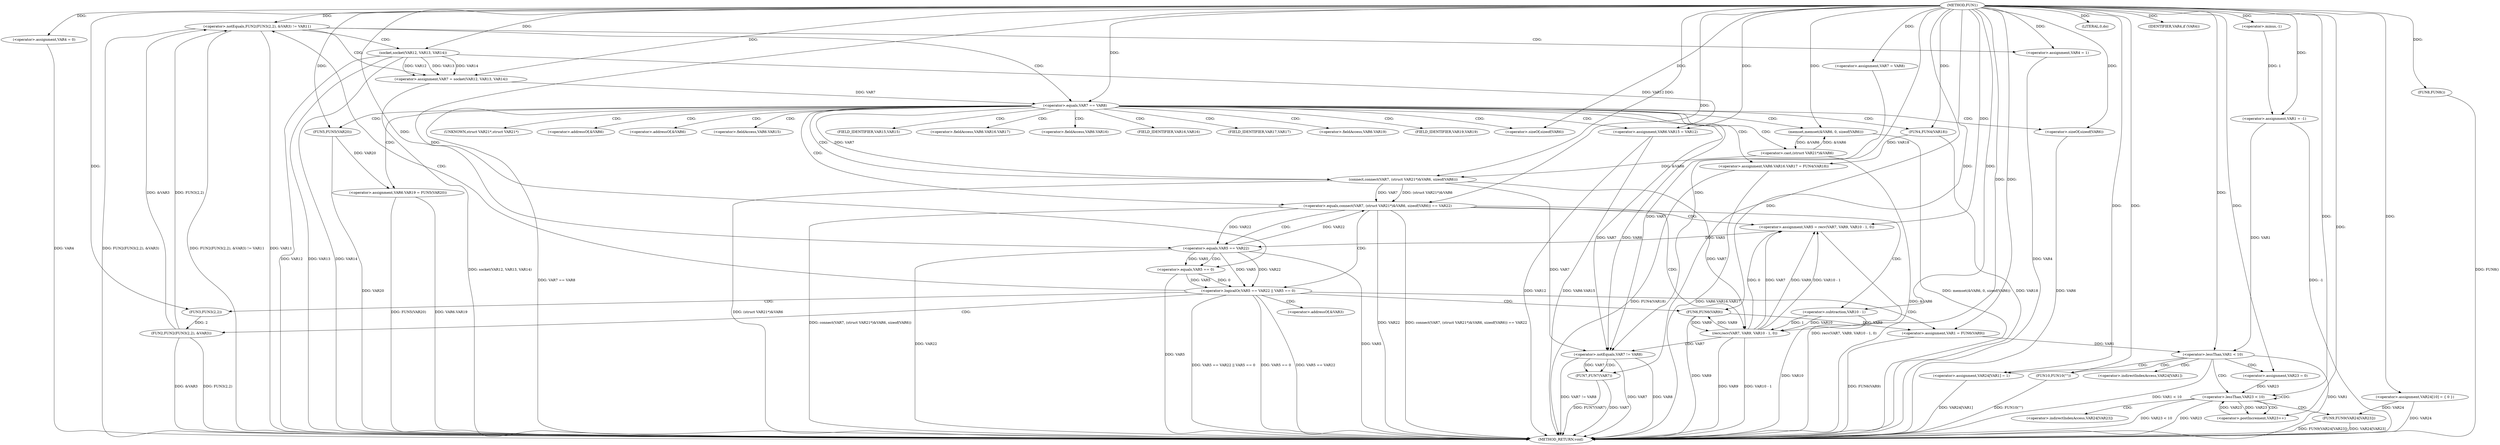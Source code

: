 digraph FUN1 {  
"1000100" [label = "(METHOD,FUN1)" ]
"1000254" [label = "(METHOD_RETURN,void)" ]
"1000103" [label = "(<operator>.assignment,VAR1 = -1)" ]
"1000105" [label = "(<operator>.minus,-1)" ]
"1000110" [label = "(<operator>.assignment,VAR4 = 0)" ]
"1000116" [label = "(<operator>.assignment,VAR7 = VAR8)" ]
"1000123" [label = "(<operator>.notEquals,FUN2(FUN3(2,2), &VAR3) != VAR11)" ]
"1000124" [label = "(FUN2,FUN2(FUN3(2,2), &VAR3))" ]
"1000125" [label = "(FUN3,FUN3(2,2))" ]
"1000133" [label = "(<operator>.assignment,VAR4 = 1)" ]
"1000136" [label = "(<operator>.assignment,VAR7 = socket(VAR12, VAR13, VAR14))" ]
"1000138" [label = "(socket,socket(VAR12, VAR13, VAR14))" ]
"1000143" [label = "(<operator>.equals,VAR7 == VAR8)" ]
"1000148" [label = "(memset,memset(&VAR6, 0, sizeof(VAR6)))" ]
"1000152" [label = "(<operator>.sizeOf,sizeof(VAR6))" ]
"1000154" [label = "(<operator>.assignment,VAR6.VAR15 = VAR12)" ]
"1000159" [label = "(<operator>.assignment,VAR6.VAR16.VAR17 = FUN4(VAR18))" ]
"1000165" [label = "(FUN4,FUN4(VAR18))" ]
"1000167" [label = "(<operator>.assignment,VAR6.VAR19 = FUN5(VAR20))" ]
"1000171" [label = "(FUN5,FUN5(VAR20))" ]
"1000174" [label = "(<operator>.equals,connect(VAR7, (struct VAR21*)&VAR6, sizeof(VAR6)) == VAR22)" ]
"1000175" [label = "(connect,connect(VAR7, (struct VAR21*)&VAR6, sizeof(VAR6)))" ]
"1000177" [label = "(<operator>.cast,(struct VAR21*)&VAR6)" ]
"1000181" [label = "(<operator>.sizeOf,sizeof(VAR6))" ]
"1000186" [label = "(<operator>.assignment,VAR5 = recv(VAR7, VAR9, VAR10 - 1, 0))" ]
"1000188" [label = "(recv,recv(VAR7, VAR9, VAR10 - 1, 0))" ]
"1000191" [label = "(<operator>.subtraction,VAR10 - 1)" ]
"1000196" [label = "(<operator>.logicalOr,VAR5 == VAR22 || VAR5 == 0)" ]
"1000197" [label = "(<operator>.equals,VAR5 == VAR22)" ]
"1000200" [label = "(<operator>.equals,VAR5 == 0)" ]
"1000205" [label = "(<operator>.assignment,VAR1 = FUN6(VAR9))" ]
"1000207" [label = "(FUN6,FUN6(VAR9))" ]
"1000209" [label = "(LITERAL,0,do)" ]
"1000211" [label = "(<operator>.notEquals,VAR7 != VAR8)" ]
"1000215" [label = "(FUN7,FUN7(VAR7))" ]
"1000218" [label = "(IDENTIFIER,VAR4,if (VAR4))" ]
"1000220" [label = "(FUN8,FUN8())" ]
"1000224" [label = "(<operator>.assignment,VAR24[10] = { 0 })" ]
"1000227" [label = "(<operator>.lessThan,VAR1 < 10)" ]
"1000231" [label = "(<operator>.assignment,VAR24[VAR1] = 1)" ]
"1000237" [label = "(<operator>.assignment,VAR23 = 0)" ]
"1000240" [label = "(<operator>.lessThan,VAR23 < 10)" ]
"1000243" [label = "(<operator>.postIncrement,VAR23++)" ]
"1000246" [label = "(FUN9,FUN9(VAR24[VAR23]))" ]
"1000252" [label = "(FUN10,FUN10(\"\"))" ]
"1000128" [label = "(<operator>.addressOf,&VAR3)" ]
"1000149" [label = "(<operator>.addressOf,&VAR6)" ]
"1000155" [label = "(<operator>.fieldAccess,VAR6.VAR15)" ]
"1000157" [label = "(FIELD_IDENTIFIER,VAR15,VAR15)" ]
"1000160" [label = "(<operator>.fieldAccess,VAR6.VAR16.VAR17)" ]
"1000161" [label = "(<operator>.fieldAccess,VAR6.VAR16)" ]
"1000163" [label = "(FIELD_IDENTIFIER,VAR16,VAR16)" ]
"1000164" [label = "(FIELD_IDENTIFIER,VAR17,VAR17)" ]
"1000168" [label = "(<operator>.fieldAccess,VAR6.VAR19)" ]
"1000170" [label = "(FIELD_IDENTIFIER,VAR19,VAR19)" ]
"1000178" [label = "(UNKNOWN,struct VAR21*,struct VAR21*)" ]
"1000179" [label = "(<operator>.addressOf,&VAR6)" ]
"1000232" [label = "(<operator>.indirectIndexAccess,VAR24[VAR1])" ]
"1000247" [label = "(<operator>.indirectIndexAccess,VAR24[VAR23])" ]
  "1000188" -> "1000254"  [ label = "DDG: VAR9"] 
  "1000177" -> "1000254"  [ label = "DDG: &VAR6"] 
  "1000103" -> "1000254"  [ label = "DDG: -1"] 
  "1000188" -> "1000254"  [ label = "DDG: VAR10 - 1"] 
  "1000205" -> "1000254"  [ label = "DDG: FUN6(VAR9)"] 
  "1000181" -> "1000254"  [ label = "DDG: VAR6"] 
  "1000186" -> "1000254"  [ label = "DDG: recv(VAR7, VAR9, VAR10 - 1, 0)"] 
  "1000167" -> "1000254"  [ label = "DDG: VAR6.VAR19"] 
  "1000123" -> "1000254"  [ label = "DDG: VAR11"] 
  "1000171" -> "1000254"  [ label = "DDG: VAR20"] 
  "1000224" -> "1000254"  [ label = "DDG: VAR24"] 
  "1000124" -> "1000254"  [ label = "DDG: FUN3(2,2)"] 
  "1000200" -> "1000254"  [ label = "DDG: VAR5"] 
  "1000227" -> "1000254"  [ label = "DDG: VAR1 < 10"] 
  "1000196" -> "1000254"  [ label = "DDG: VAR5 == 0"] 
  "1000215" -> "1000254"  [ label = "DDG: VAR7"] 
  "1000240" -> "1000254"  [ label = "DDG: VAR23 < 10"] 
  "1000159" -> "1000254"  [ label = "DDG: VAR6.VAR16.VAR17"] 
  "1000227" -> "1000254"  [ label = "DDG: VAR1"] 
  "1000123" -> "1000254"  [ label = "DDG: FUN2(FUN3(2,2), &VAR3) != VAR11"] 
  "1000138" -> "1000254"  [ label = "DDG: VAR14"] 
  "1000138" -> "1000254"  [ label = "DDG: VAR12"] 
  "1000165" -> "1000254"  [ label = "DDG: VAR18"] 
  "1000138" -> "1000254"  [ label = "DDG: VAR13"] 
  "1000252" -> "1000254"  [ label = "DDG: FUN10(\"\")"] 
  "1000154" -> "1000254"  [ label = "DDG: VAR6.VAR15"] 
  "1000133" -> "1000254"  [ label = "DDG: VAR4"] 
  "1000154" -> "1000254"  [ label = "DDG: VAR12"] 
  "1000207" -> "1000254"  [ label = "DDG: VAR9"] 
  "1000148" -> "1000254"  [ label = "DDG: memset(&VAR6, 0, sizeof(VAR6))"] 
  "1000211" -> "1000254"  [ label = "DDG: VAR7"] 
  "1000196" -> "1000254"  [ label = "DDG: VAR5 == VAR22"] 
  "1000197" -> "1000254"  [ label = "DDG: VAR22"] 
  "1000231" -> "1000254"  [ label = "DDG: VAR24[VAR1]"] 
  "1000211" -> "1000254"  [ label = "DDG: VAR8"] 
  "1000211" -> "1000254"  [ label = "DDG: VAR7 != VAR8"] 
  "1000143" -> "1000254"  [ label = "DDG: VAR7 == VAR8"] 
  "1000220" -> "1000254"  [ label = "DDG: FUN8()"] 
  "1000167" -> "1000254"  [ label = "DDG: FUN5(VAR20)"] 
  "1000215" -> "1000254"  [ label = "DDG: FUN7(VAR7)"] 
  "1000175" -> "1000254"  [ label = "DDG: (struct VAR21*)&VAR6"] 
  "1000124" -> "1000254"  [ label = "DDG: &VAR3"] 
  "1000136" -> "1000254"  [ label = "DDG: socket(VAR12, VAR13, VAR14)"] 
  "1000196" -> "1000254"  [ label = "DDG: VAR5 == VAR22 || VAR5 == 0"] 
  "1000246" -> "1000254"  [ label = "DDG: FUN9(VAR24[VAR23])"] 
  "1000240" -> "1000254"  [ label = "DDG: VAR23"] 
  "1000110" -> "1000254"  [ label = "DDG: VAR4"] 
  "1000174" -> "1000254"  [ label = "DDG: VAR22"] 
  "1000191" -> "1000254"  [ label = "DDG: VAR10"] 
  "1000174" -> "1000254"  [ label = "DDG: connect(VAR7, (struct VAR21*)&VAR6, sizeof(VAR6)) == VAR22"] 
  "1000174" -> "1000254"  [ label = "DDG: connect(VAR7, (struct VAR21*)&VAR6, sizeof(VAR6))"] 
  "1000246" -> "1000254"  [ label = "DDG: VAR24[VAR23]"] 
  "1000123" -> "1000254"  [ label = "DDG: FUN2(FUN3(2,2), &VAR3)"] 
  "1000197" -> "1000254"  [ label = "DDG: VAR5"] 
  "1000159" -> "1000254"  [ label = "DDG: FUN4(VAR18)"] 
  "1000105" -> "1000103"  [ label = "DDG: 1"] 
  "1000100" -> "1000103"  [ label = "DDG: "] 
  "1000100" -> "1000105"  [ label = "DDG: "] 
  "1000100" -> "1000110"  [ label = "DDG: "] 
  "1000100" -> "1000116"  [ label = "DDG: "] 
  "1000124" -> "1000123"  [ label = "DDG: FUN3(2,2)"] 
  "1000124" -> "1000123"  [ label = "DDG: &VAR3"] 
  "1000125" -> "1000124"  [ label = "DDG: 2"] 
  "1000100" -> "1000125"  [ label = "DDG: "] 
  "1000100" -> "1000123"  [ label = "DDG: "] 
  "1000100" -> "1000133"  [ label = "DDG: "] 
  "1000138" -> "1000136"  [ label = "DDG: VAR12"] 
  "1000138" -> "1000136"  [ label = "DDG: VAR13"] 
  "1000138" -> "1000136"  [ label = "DDG: VAR14"] 
  "1000100" -> "1000136"  [ label = "DDG: "] 
  "1000100" -> "1000138"  [ label = "DDG: "] 
  "1000136" -> "1000143"  [ label = "DDG: VAR7"] 
  "1000100" -> "1000143"  [ label = "DDG: "] 
  "1000177" -> "1000148"  [ label = "DDG: &VAR6"] 
  "1000100" -> "1000148"  [ label = "DDG: "] 
  "1000100" -> "1000152"  [ label = "DDG: "] 
  "1000138" -> "1000154"  [ label = "DDG: VAR12"] 
  "1000100" -> "1000154"  [ label = "DDG: "] 
  "1000165" -> "1000159"  [ label = "DDG: VAR18"] 
  "1000100" -> "1000165"  [ label = "DDG: "] 
  "1000171" -> "1000167"  [ label = "DDG: VAR20"] 
  "1000100" -> "1000171"  [ label = "DDG: "] 
  "1000175" -> "1000174"  [ label = "DDG: VAR7"] 
  "1000175" -> "1000174"  [ label = "DDG: (struct VAR21*)&VAR6"] 
  "1000143" -> "1000175"  [ label = "DDG: VAR7"] 
  "1000100" -> "1000175"  [ label = "DDG: "] 
  "1000177" -> "1000175"  [ label = "DDG: &VAR6"] 
  "1000148" -> "1000177"  [ label = "DDG: &VAR6"] 
  "1000100" -> "1000181"  [ label = "DDG: "] 
  "1000197" -> "1000174"  [ label = "DDG: VAR22"] 
  "1000100" -> "1000174"  [ label = "DDG: "] 
  "1000188" -> "1000186"  [ label = "DDG: VAR7"] 
  "1000188" -> "1000186"  [ label = "DDG: VAR9"] 
  "1000188" -> "1000186"  [ label = "DDG: VAR10 - 1"] 
  "1000188" -> "1000186"  [ label = "DDG: 0"] 
  "1000100" -> "1000186"  [ label = "DDG: "] 
  "1000175" -> "1000188"  [ label = "DDG: VAR7"] 
  "1000100" -> "1000188"  [ label = "DDG: "] 
  "1000207" -> "1000188"  [ label = "DDG: VAR9"] 
  "1000191" -> "1000188"  [ label = "DDG: VAR10"] 
  "1000191" -> "1000188"  [ label = "DDG: 1"] 
  "1000100" -> "1000191"  [ label = "DDG: "] 
  "1000197" -> "1000196"  [ label = "DDG: VAR5"] 
  "1000197" -> "1000196"  [ label = "DDG: VAR22"] 
  "1000186" -> "1000197"  [ label = "DDG: VAR5"] 
  "1000100" -> "1000197"  [ label = "DDG: "] 
  "1000174" -> "1000197"  [ label = "DDG: VAR22"] 
  "1000200" -> "1000196"  [ label = "DDG: VAR5"] 
  "1000200" -> "1000196"  [ label = "DDG: 0"] 
  "1000197" -> "1000200"  [ label = "DDG: VAR5"] 
  "1000100" -> "1000200"  [ label = "DDG: "] 
  "1000207" -> "1000205"  [ label = "DDG: VAR9"] 
  "1000100" -> "1000205"  [ label = "DDG: "] 
  "1000188" -> "1000207"  [ label = "DDG: VAR9"] 
  "1000100" -> "1000207"  [ label = "DDG: "] 
  "1000100" -> "1000209"  [ label = "DDG: "] 
  "1000116" -> "1000211"  [ label = "DDG: VAR7"] 
  "1000188" -> "1000211"  [ label = "DDG: VAR7"] 
  "1000143" -> "1000211"  [ label = "DDG: VAR7"] 
  "1000175" -> "1000211"  [ label = "DDG: VAR7"] 
  "1000100" -> "1000211"  [ label = "DDG: "] 
  "1000143" -> "1000211"  [ label = "DDG: VAR8"] 
  "1000211" -> "1000215"  [ label = "DDG: VAR7"] 
  "1000100" -> "1000215"  [ label = "DDG: "] 
  "1000100" -> "1000218"  [ label = "DDG: "] 
  "1000100" -> "1000220"  [ label = "DDG: "] 
  "1000100" -> "1000224"  [ label = "DDG: "] 
  "1000103" -> "1000227"  [ label = "DDG: VAR1"] 
  "1000205" -> "1000227"  [ label = "DDG: VAR1"] 
  "1000100" -> "1000227"  [ label = "DDG: "] 
  "1000100" -> "1000231"  [ label = "DDG: "] 
  "1000100" -> "1000237"  [ label = "DDG: "] 
  "1000237" -> "1000240"  [ label = "DDG: VAR23"] 
  "1000243" -> "1000240"  [ label = "DDG: VAR23"] 
  "1000100" -> "1000240"  [ label = "DDG: "] 
  "1000240" -> "1000243"  [ label = "DDG: VAR23"] 
  "1000100" -> "1000243"  [ label = "DDG: "] 
  "1000224" -> "1000246"  [ label = "DDG: VAR24"] 
  "1000100" -> "1000252"  [ label = "DDG: "] 
  "1000123" -> "1000133"  [ label = "CDG: "] 
  "1000123" -> "1000138"  [ label = "CDG: "] 
  "1000123" -> "1000136"  [ label = "CDG: "] 
  "1000123" -> "1000143"  [ label = "CDG: "] 
  "1000143" -> "1000164"  [ label = "CDG: "] 
  "1000143" -> "1000174"  [ label = "CDG: "] 
  "1000143" -> "1000161"  [ label = "CDG: "] 
  "1000143" -> "1000148"  [ label = "CDG: "] 
  "1000143" -> "1000165"  [ label = "CDG: "] 
  "1000143" -> "1000157"  [ label = "CDG: "] 
  "1000143" -> "1000149"  [ label = "CDG: "] 
  "1000143" -> "1000167"  [ label = "CDG: "] 
  "1000143" -> "1000175"  [ label = "CDG: "] 
  "1000143" -> "1000154"  [ label = "CDG: "] 
  "1000143" -> "1000160"  [ label = "CDG: "] 
  "1000143" -> "1000179"  [ label = "CDG: "] 
  "1000143" -> "1000152"  [ label = "CDG: "] 
  "1000143" -> "1000163"  [ label = "CDG: "] 
  "1000143" -> "1000168"  [ label = "CDG: "] 
  "1000143" -> "1000178"  [ label = "CDG: "] 
  "1000143" -> "1000159"  [ label = "CDG: "] 
  "1000143" -> "1000155"  [ label = "CDG: "] 
  "1000143" -> "1000170"  [ label = "CDG: "] 
  "1000143" -> "1000171"  [ label = "CDG: "] 
  "1000143" -> "1000177"  [ label = "CDG: "] 
  "1000143" -> "1000181"  [ label = "CDG: "] 
  "1000174" -> "1000191"  [ label = "CDG: "] 
  "1000174" -> "1000197"  [ label = "CDG: "] 
  "1000174" -> "1000188"  [ label = "CDG: "] 
  "1000174" -> "1000186"  [ label = "CDG: "] 
  "1000174" -> "1000196"  [ label = "CDG: "] 
  "1000196" -> "1000207"  [ label = "CDG: "] 
  "1000196" -> "1000205"  [ label = "CDG: "] 
  "1000196" -> "1000125"  [ label = "CDG: "] 
  "1000196" -> "1000128"  [ label = "CDG: "] 
  "1000196" -> "1000123"  [ label = "CDG: "] 
  "1000196" -> "1000124"  [ label = "CDG: "] 
  "1000197" -> "1000200"  [ label = "CDG: "] 
  "1000211" -> "1000215"  [ label = "CDG: "] 
  "1000227" -> "1000240"  [ label = "CDG: "] 
  "1000227" -> "1000232"  [ label = "CDG: "] 
  "1000227" -> "1000252"  [ label = "CDG: "] 
  "1000227" -> "1000237"  [ label = "CDG: "] 
  "1000227" -> "1000231"  [ label = "CDG: "] 
  "1000240" -> "1000243"  [ label = "CDG: "] 
  "1000240" -> "1000240"  [ label = "CDG: "] 
  "1000240" -> "1000247"  [ label = "CDG: "] 
  "1000240" -> "1000246"  [ label = "CDG: "] 
}

